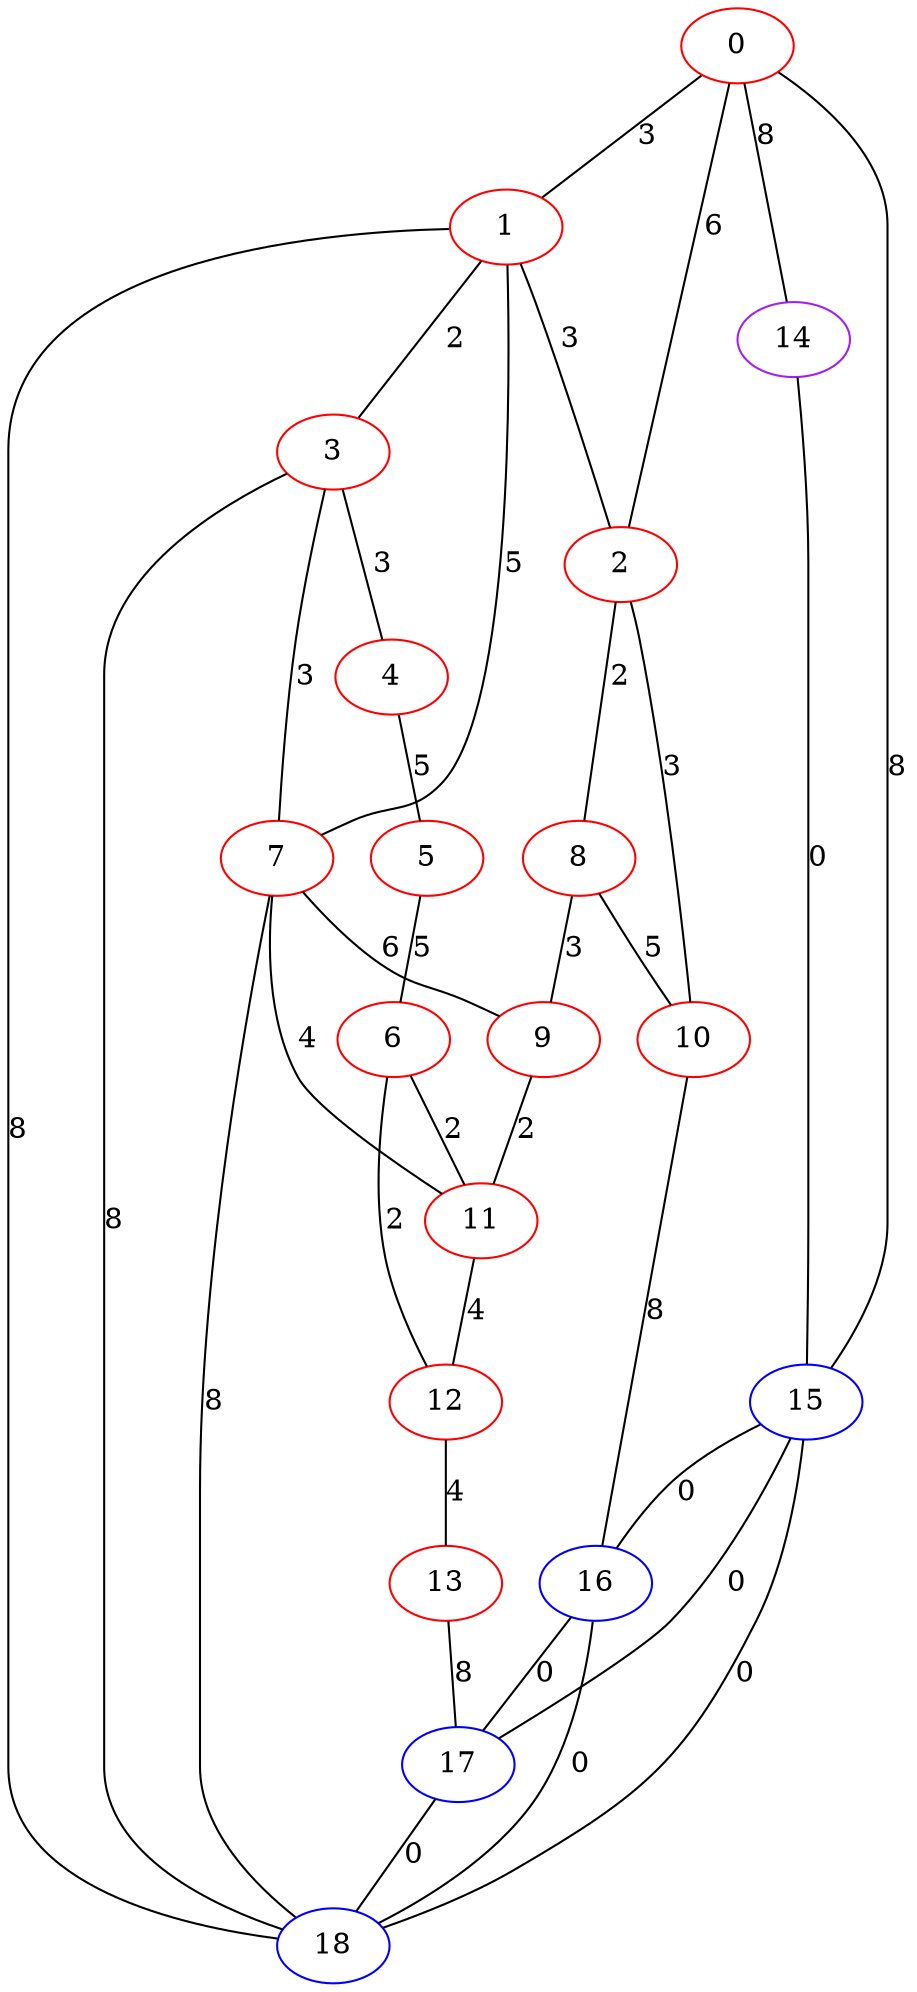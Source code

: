 graph "" {
0 [color=red, weight=1];
1 [color=red, weight=1];
2 [color=red, weight=1];
3 [color=red, weight=1];
4 [color=red, weight=1];
5 [color=red, weight=1];
6 [color=red, weight=1];
7 [color=red, weight=1];
8 [color=red, weight=1];
9 [color=red, weight=1];
10 [color=red, weight=1];
11 [color=red, weight=1];
12 [color=red, weight=1];
13 [color=red, weight=1];
14 [color=purple, weight=4];
15 [color=blue, weight=3];
16 [color=blue, weight=3];
17 [color=blue, weight=3];
18 [color=blue, weight=3];
0 -- 1  [key=0, label=3];
0 -- 2  [key=0, label=6];
0 -- 14  [key=0, label=8];
0 -- 15  [key=0, label=8];
1 -- 2  [key=0, label=3];
1 -- 3  [key=0, label=2];
1 -- 18  [key=0, label=8];
1 -- 7  [key=0, label=5];
2 -- 10  [key=0, label=3];
2 -- 8  [key=0, label=2];
3 -- 18  [key=0, label=8];
3 -- 4  [key=0, label=3];
3 -- 7  [key=0, label=3];
4 -- 5  [key=0, label=5];
5 -- 6  [key=0, label=5];
6 -- 11  [key=0, label=2];
6 -- 12  [key=0, label=2];
7 -- 9  [key=0, label=6];
7 -- 18  [key=0, label=8];
7 -- 11  [key=0, label=4];
8 -- 9  [key=0, label=3];
8 -- 10  [key=0, label=5];
9 -- 11  [key=0, label=2];
10 -- 16  [key=0, label=8];
11 -- 12  [key=0, label=4];
12 -- 13  [key=0, label=4];
13 -- 17  [key=0, label=8];
14 -- 15  [key=0, label=0];
15 -- 16  [key=0, label=0];
15 -- 17  [key=0, label=0];
15 -- 18  [key=0, label=0];
16 -- 17  [key=0, label=0];
16 -- 18  [key=0, label=0];
17 -- 18  [key=0, label=0];
}
